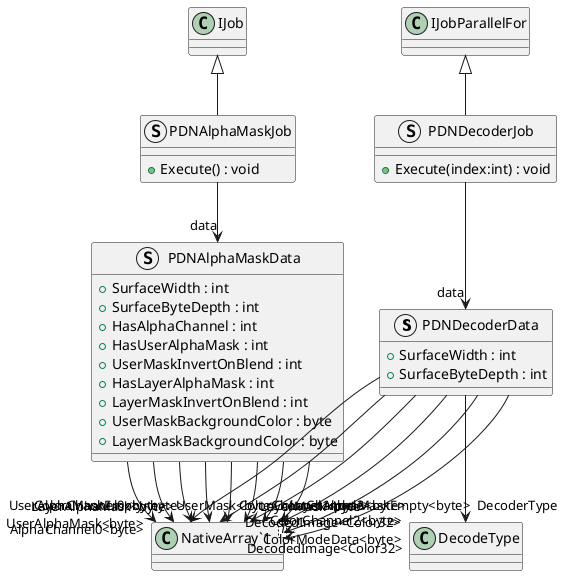 @startuml
struct PDNDecoderData {
    + SurfaceWidth : int
    + SurfaceByteDepth : int
}
struct PDNDecoderJob {
    + Execute(index:int) : void
}
struct PDNAlphaMaskData {
    + SurfaceWidth : int
    + SurfaceByteDepth : int
    + HasAlphaChannel : int
    + HasUserAlphaMask : int
    + UserMaskInvertOnBlend : int
    + HasLayerAlphaMask : int
    + LayerMaskInvertOnBlend : int
    + UserMaskBackgroundColor : byte
    + LayerMaskBackgroundColor : byte
}
struct PDNAlphaMaskJob {
    + Execute() : void
}
class "NativeArray`1"<T> {
}
PDNDecoderData --> "DecoderType" DecodeType
PDNDecoderData --> "ColorChannel0<byte>" "NativeArray`1"
PDNDecoderData --> "ColorChannel1<byte>" "NativeArray`1"
PDNDecoderData --> "ColorChannel2<byte>" "NativeArray`1"
PDNDecoderData --> "ColorChannel3<byte>" "NativeArray`1"
PDNDecoderData --> "ColorModeData<byte>" "NativeArray`1"
PDNDecoderData --> "DecodedImage<Color32>" "NativeArray`1"
IJobParallelFor <|-- PDNDecoderJob
PDNDecoderJob --> "data" PDNDecoderData
PDNAlphaMaskData --> "AlphaChannel0<byte>" "NativeArray`1"
PDNAlphaMaskData --> "UserMask<byte>" "NativeArray`1"
PDNAlphaMaskData --> "UserAlphaMask<byte>" "NativeArray`1"
PDNAlphaMaskData --> "UserAlphaMaskEmpty<byte>" "NativeArray`1"
PDNAlphaMaskData --> "LayerMask<byte>" "NativeArray`1"
PDNAlphaMaskData --> "LayerAlphaMask<byte>" "NativeArray`1"
PDNAlphaMaskData --> "LayerAlphaMaskEmpty<byte>" "NativeArray`1"
PDNAlphaMaskData --> "DecodedImage<Color32>" "NativeArray`1"
IJob <|-- PDNAlphaMaskJob
PDNAlphaMaskJob --> "data" PDNAlphaMaskData
@enduml
